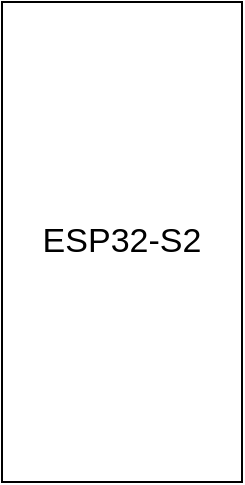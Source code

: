 <mxfile version="21.2.8" type="device">
  <diagram name="Page-1" id="7e0a89b8-554c-2b80-1dc8-d5c74ca68de4">
    <mxGraphModel dx="1050" dy="621" grid="1" gridSize="10" guides="1" tooltips="1" connect="1" arrows="1" fold="1" page="1" pageScale="1" pageWidth="1100" pageHeight="850" background="none" math="0" shadow="0">
      <root>
        <mxCell id="0" />
        <mxCell id="1" parent="0" />
        <mxCell id="19kw7WfCGYt4pucef7Tx-1" value="&lt;font style=&quot;font-size: 17px;&quot;&gt;ESP32-S2&lt;/font&gt;" style="rounded=0;whiteSpace=wrap;html=1;" vertex="1" parent="1">
          <mxGeometry x="400" y="80" width="120" height="240" as="geometry" />
        </mxCell>
      </root>
    </mxGraphModel>
  </diagram>
</mxfile>
